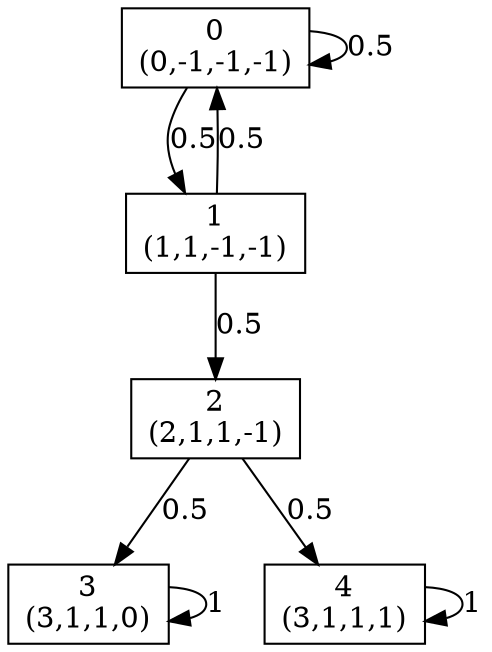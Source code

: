 digraph P {
node [shape=box];
0 -> 0 [ label="0.5" ];
0 -> 1 [ label="0.5" ];
1 -> 0 [ label="0.5" ];
1 -> 2 [ label="0.5" ];
2 -> 3 [ label="0.5" ];
2 -> 4 [ label="0.5" ];
3 -> 3 [ label="1" ];
4 -> 4 [ label="1" ];
0 [label="0\n(0,-1,-1,-1)"];
1 [label="1\n(1,1,-1,-1)"];
2 [label="2\n(2,1,1,-1)"];
3 [label="3\n(3,1,1,0)"];
4 [label="4\n(3,1,1,1)"];
}
